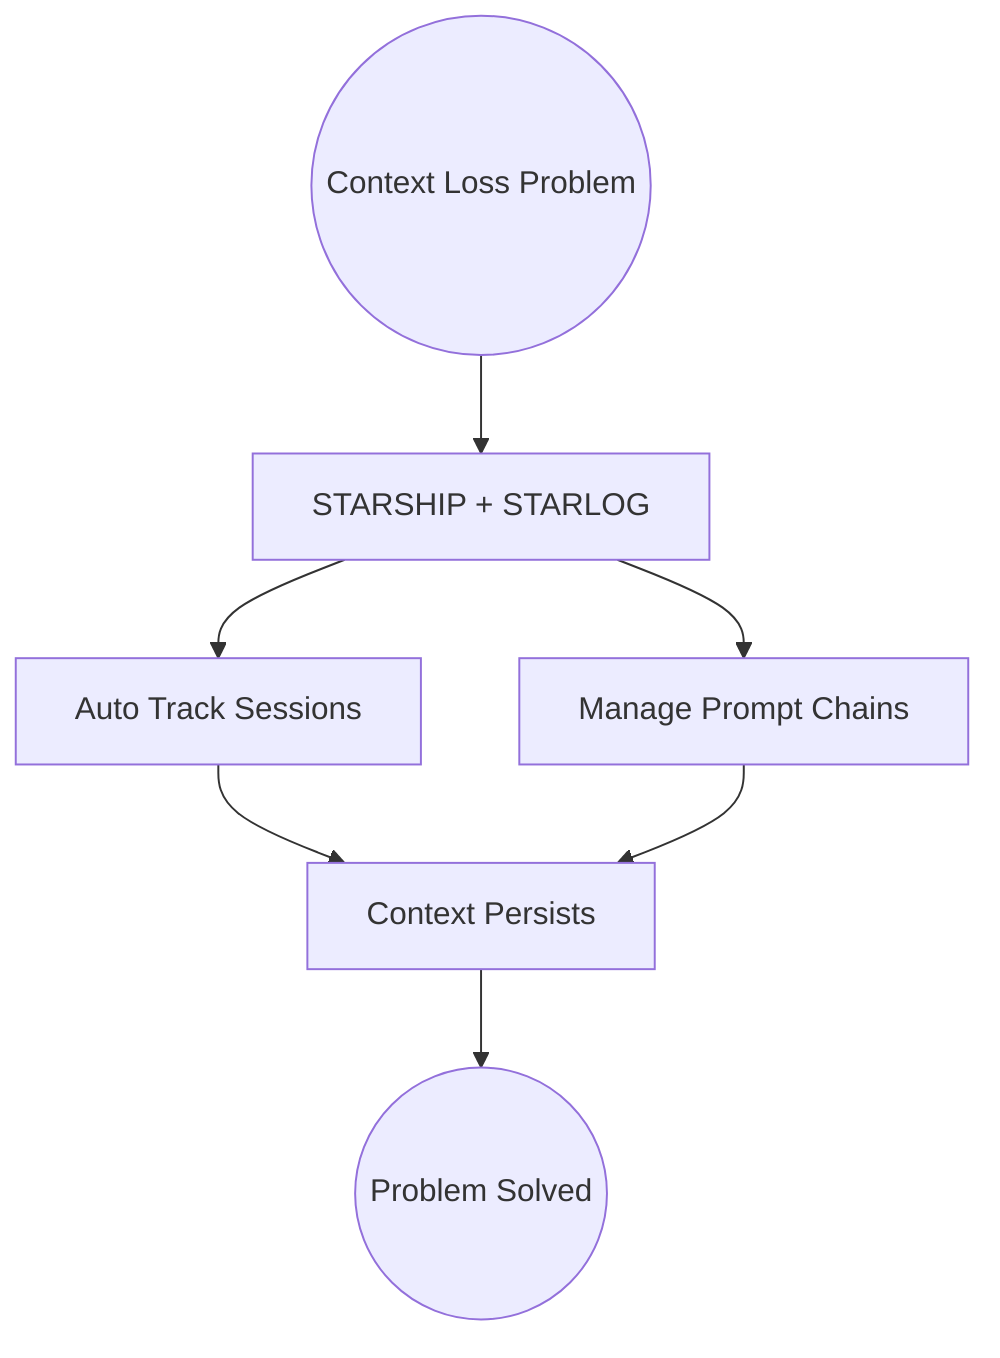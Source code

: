 flowchart TD
    n2 --> B[STARSHIP + STARLOG]
    B --> C[Auto Track Sessions]
    B --> D[Manage Prompt Chains]
    C --> E[Context Persists]
    D --> E
    E --> n1
    n1@{ shape: "circle", label: "Problem Solved" }
    n2@{ shape: "circle", label: "Context Loss Problem" }